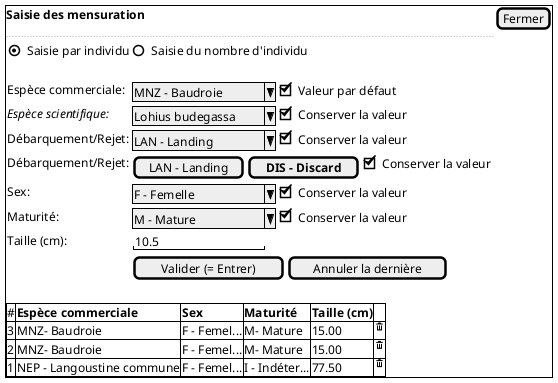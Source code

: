 @startsalt
{+
  <b>Saisie des mensuration | [Fermer]
  ..

  {(X) Saisie par individu | () Saisie du nombre d'individu }
  {
      .
      Espèce commerciale:       | { ^MNZ - Baudroie  ^ | [X] Valeur par défaut }
      <i>Espèce scientifique:      | { ^Lohius budegassa^ | [X] Conserver la valeur }
      Débarquement/Rejet:       | { ^LAN - Landing   ^ | [X] Conserver la valeur }
      Débarquement/Rejet:       | { [LAN - Landing]   | [<b>DIS - Discard] | [X] Conserver la valeur }
      Sex:                      | { ^F - Femelle     ^ | [X] Conserver la valeur }
      Maturité:                 | { ^M - Mature      ^ | [X] Conserver la valeur }
      Taille (cm):              | { "          10.5  "  }

      . |  {[Valider (= Entrer)] | [Annuler la dernière]}
      .

    }

    {#
      # | <b>Espèce commerciale       |  <b>Sex          | <b>Maturité   | <b>Taille (cm)   | .
      3 | MNZ- Baudroie               | F - Femel...    | M- Mature      | 15.00            | <&trash>
      2 | MNZ- Baudroie                 | F - Femel...    | M- Mature     | 15.00           | <&trash>
      1 | NEP - Langoustine commune    | F - Femel...    | I - Indéter...| 77.50            | <&trash>
    }


}
@endsalt
